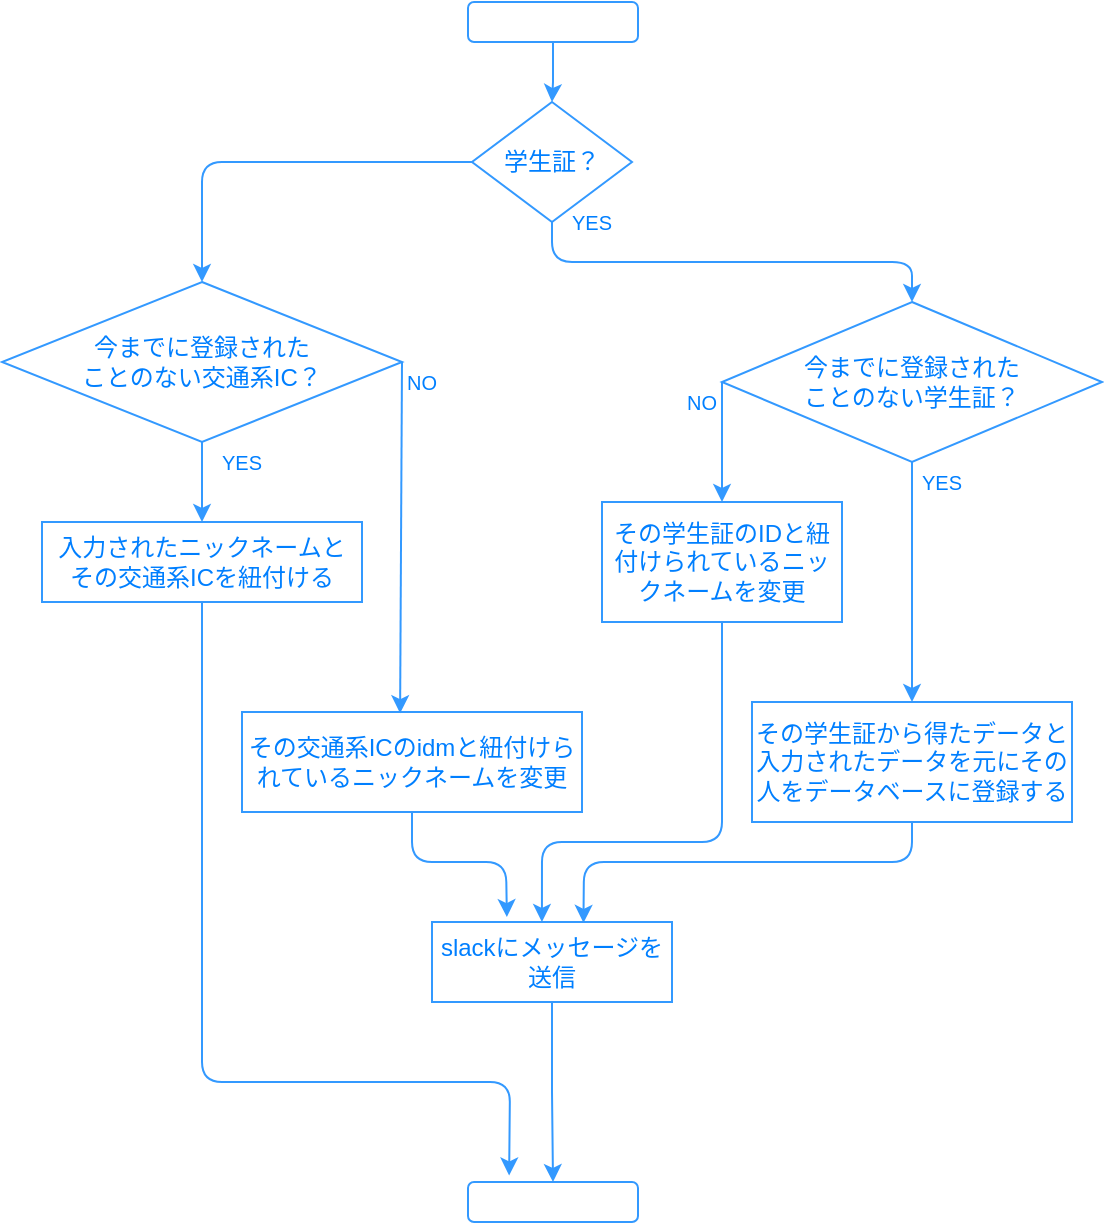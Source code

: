 <mxfile version="13.10.0" type="embed">
    <diagram id="Li21PFZFTUvra_IuUZ19" name="Page-1">
        <mxGraphModel dx="641" dy="491" grid="1" gridSize="10" guides="1" tooltips="1" connect="1" arrows="1" fold="1" page="1" pageScale="1" pageWidth="850" pageHeight="1100" math="0" shadow="0">
            <root>
                <mxCell id="0"/>
                <mxCell id="1" parent="0"/>
                <mxCell id="4" style="edgeStyle=orthogonalEdgeStyle;rounded=0;orthogonalLoop=1;jettySize=auto;html=1;fillColor=none;strokeColor=#3399FF;fontColor=#007FFF;" edge="1" parent="1" source="2" target="3">
                    <mxGeometry relative="1" as="geometry"/>
                </mxCell>
                <mxCell id="2" value="" style="rounded=1;whiteSpace=wrap;html=1;fillColor=none;strokeColor=#3399FF;fontColor=#007FFF;" vertex="1" parent="1">
                    <mxGeometry x="383" y="20" width="85" height="20" as="geometry"/>
                </mxCell>
                <mxCell id="3" value="学生証？" style="rhombus;whiteSpace=wrap;html=1;fillColor=none;strokeColor=#3399FF;fontColor=#007FFF;" vertex="1" parent="1">
                    <mxGeometry x="385" y="70" width="80" height="60" as="geometry"/>
                </mxCell>
                <mxCell id="10" style="edgeStyle=orthogonalEdgeStyle;rounded=0;orthogonalLoop=1;jettySize=auto;html=1;entryX=0.5;entryY=0;entryDx=0;entryDy=0;fillColor=none;strokeColor=#3399FF;fontColor=#007FFF;" edge="1" parent="1" source="5" target="7">
                    <mxGeometry relative="1" as="geometry">
                        <Array as="points">
                            <mxPoint x="510" y="240"/>
                            <mxPoint x="510" y="240"/>
                        </Array>
                    </mxGeometry>
                </mxCell>
                <mxCell id="11" style="edgeStyle=orthogonalEdgeStyle;rounded=0;orthogonalLoop=1;jettySize=auto;html=1;fillColor=none;strokeColor=#3399FF;fontColor=#007FFF;" edge="1" parent="1" source="5" target="6">
                    <mxGeometry relative="1" as="geometry"/>
                </mxCell>
                <mxCell id="5" value="今までに登録された&lt;br&gt;ことのない学生証？" style="rhombus;whiteSpace=wrap;html=1;fillColor=none;strokeColor=#3399FF;fontColor=#007FFF;" vertex="1" parent="1">
                    <mxGeometry x="510" y="170" width="190" height="80" as="geometry"/>
                </mxCell>
                <mxCell id="6" value="その学生証から得たデータと入力されたデータを元にその人をデータベースに登録する" style="rounded=0;whiteSpace=wrap;html=1;fillColor=none;strokeColor=#3399FF;fontColor=#007FFF;" vertex="1" parent="1">
                    <mxGeometry x="525" y="370" width="160" height="60" as="geometry"/>
                </mxCell>
                <mxCell id="7" value="その学生証のIDと紐付けられているニックネームを変更" style="rounded=0;whiteSpace=wrap;html=1;fillColor=none;strokeColor=#3399FF;fontColor=#007FFF;" vertex="1" parent="1">
                    <mxGeometry x="450" y="270" width="120" height="60" as="geometry"/>
                </mxCell>
                <mxCell id="12" style="edgeStyle=orthogonalEdgeStyle;rounded=0;orthogonalLoop=1;jettySize=auto;html=1;entryX=0.465;entryY=0.012;entryDx=0;entryDy=0;entryPerimeter=0;exitX=1;exitY=0.5;exitDx=0;exitDy=0;fillColor=none;strokeColor=#3399FF;fontColor=#007FFF;" edge="1" parent="1" source="8" target="9">
                    <mxGeometry relative="1" as="geometry">
                        <mxPoint x="350" y="350" as="targetPoint"/>
                        <Array as="points">
                            <mxPoint x="349" y="200"/>
                        </Array>
                    </mxGeometry>
                </mxCell>
                <mxCell id="14" style="edgeStyle=orthogonalEdgeStyle;rounded=0;orthogonalLoop=1;jettySize=auto;html=1;entryX=0.5;entryY=0;entryDx=0;entryDy=0;fillColor=none;strokeColor=#3399FF;fontColor=#007FFF;" edge="1" parent="1" source="8" target="13">
                    <mxGeometry relative="1" as="geometry"/>
                </mxCell>
                <mxCell id="8" value="今までに登録された&lt;br&gt;ことのない交通系IC？" style="rhombus;whiteSpace=wrap;html=1;fillColor=none;strokeColor=#3399FF;fontColor=#007FFF;" vertex="1" parent="1">
                    <mxGeometry x="150" y="160" width="200" height="80" as="geometry"/>
                </mxCell>
                <mxCell id="9" value="その交通系ICのidmと紐付けられているニックネームを変更" style="rounded=0;whiteSpace=wrap;html=1;fillColor=none;strokeColor=#3399FF;fontColor=#007FFF;" vertex="1" parent="1">
                    <mxGeometry x="270" y="375" width="170" height="50" as="geometry"/>
                </mxCell>
                <mxCell id="13" value="入力されたニックネームと&lt;br&gt;その交通系ICを紐付ける" style="rounded=0;whiteSpace=wrap;html=1;fillColor=none;strokeColor=#3399FF;fontColor=#007FFF;" vertex="1" parent="1">
                    <mxGeometry x="170" y="280" width="160" height="40" as="geometry"/>
                </mxCell>
                <mxCell id="15" value="" style="endArrow=classic;html=1;exitX=0.5;exitY=1;exitDx=0;exitDy=0;entryX=0.5;entryY=0;entryDx=0;entryDy=0;fillColor=none;strokeColor=#3399FF;fontColor=#007FFF;" edge="1" parent="1" source="3" target="5">
                    <mxGeometry width="50" height="50" relative="1" as="geometry">
                        <mxPoint x="410" y="200" as="sourcePoint"/>
                        <mxPoint x="460" y="150" as="targetPoint"/>
                        <Array as="points">
                            <mxPoint x="425" y="150"/>
                            <mxPoint x="605" y="150"/>
                        </Array>
                    </mxGeometry>
                </mxCell>
                <mxCell id="16" value="" style="endArrow=classic;html=1;exitX=0;exitY=0.5;exitDx=0;exitDy=0;entryX=0.5;entryY=0;entryDx=0;entryDy=0;fillColor=none;strokeColor=#3399FF;fontColor=#007FFF;" edge="1" parent="1" source="3" target="8">
                    <mxGeometry width="50" height="50" relative="1" as="geometry">
                        <mxPoint x="210" y="150" as="sourcePoint"/>
                        <mxPoint x="260" y="100" as="targetPoint"/>
                        <Array as="points">
                            <mxPoint x="250" y="100"/>
                        </Array>
                    </mxGeometry>
                </mxCell>
                <mxCell id="17" value="" style="rounded=1;whiteSpace=wrap;html=1;fillColor=none;strokeColor=#3399FF;fontColor=#007FFF;" vertex="1" parent="1">
                    <mxGeometry x="383" y="610" width="85" height="20" as="geometry"/>
                </mxCell>
                <mxCell id="22" style="edgeStyle=orthogonalEdgeStyle;rounded=0;orthogonalLoop=1;jettySize=auto;html=1;entryX=0.5;entryY=0;entryDx=0;entryDy=0;fillColor=none;strokeColor=#3399FF;fontColor=#007FFF;" edge="1" parent="1" source="18" target="17">
                    <mxGeometry relative="1" as="geometry"/>
                </mxCell>
                <mxCell id="18" value="slackにメッセージを送信" style="rounded=0;whiteSpace=wrap;html=1;fillColor=none;strokeColor=#3399FF;fontColor=#007FFF;" vertex="1" parent="1">
                    <mxGeometry x="365" y="480" width="120" height="40" as="geometry"/>
                </mxCell>
                <mxCell id="19" value="" style="endArrow=classic;html=1;exitX=0.5;exitY=1;exitDx=0;exitDy=0;entryX=0.312;entryY=-0.061;entryDx=0;entryDy=0;entryPerimeter=0;fillColor=none;strokeColor=#3399FF;fontColor=#007FFF;" edge="1" parent="1" source="9" target="18">
                    <mxGeometry width="50" height="50" relative="1" as="geometry">
                        <mxPoint x="260" y="520" as="sourcePoint"/>
                        <mxPoint x="310" y="470" as="targetPoint"/>
                        <Array as="points">
                            <mxPoint x="355" y="450"/>
                            <mxPoint x="402" y="450"/>
                        </Array>
                    </mxGeometry>
                </mxCell>
                <mxCell id="20" value="" style="endArrow=classic;html=1;exitX=0.5;exitY=1;exitDx=0;exitDy=0;entryX=0.458;entryY=0;entryDx=0;entryDy=0;entryPerimeter=0;fillColor=none;strokeColor=#3399FF;fontColor=#007FFF;" edge="1" parent="1" source="7" target="18">
                    <mxGeometry width="50" height="50" relative="1" as="geometry">
                        <mxPoint x="570" y="540" as="sourcePoint"/>
                        <mxPoint x="620" y="490" as="targetPoint"/>
                        <Array as="points">
                            <mxPoint x="510" y="440"/>
                            <mxPoint x="420" y="440"/>
                        </Array>
                    </mxGeometry>
                </mxCell>
                <mxCell id="21" value="" style="endArrow=classic;html=1;exitX=0.5;exitY=1;exitDx=0;exitDy=0;entryX=0.631;entryY=0.011;entryDx=0;entryDy=0;entryPerimeter=0;fillColor=none;strokeColor=#3399FF;fontColor=#007FFF;" edge="1" parent="1" source="6" target="18">
                    <mxGeometry width="50" height="50" relative="1" as="geometry">
                        <mxPoint x="620" y="570" as="sourcePoint"/>
                        <mxPoint x="670" y="520" as="targetPoint"/>
                        <Array as="points">
                            <mxPoint x="605" y="450"/>
                            <mxPoint x="441" y="450"/>
                        </Array>
                    </mxGeometry>
                </mxCell>
                <mxCell id="23" value="" style="endArrow=classic;html=1;exitX=0.5;exitY=1;exitDx=0;exitDy=0;entryX=0.242;entryY=-0.164;entryDx=0;entryDy=0;entryPerimeter=0;fillColor=none;strokeColor=#3399FF;fontColor=#007FFF;" edge="1" parent="1" source="13" target="17">
                    <mxGeometry width="50" height="50" relative="1" as="geometry">
                        <mxPoint x="160" y="500" as="sourcePoint"/>
                        <mxPoint x="210" y="450" as="targetPoint"/>
                        <Array as="points">
                            <mxPoint x="250" y="560"/>
                            <mxPoint x="404" y="560"/>
                        </Array>
                    </mxGeometry>
                </mxCell>
                <mxCell id="24" value="YES" style="text;html=1;strokeColor=none;fillColor=none;align=center;verticalAlign=middle;whiteSpace=wrap;rounded=0;fontColor=#007FFF;fontSize=10;" vertex="1" parent="1">
                    <mxGeometry x="425" y="120" width="40" height="20" as="geometry"/>
                </mxCell>
                <mxCell id="25" value="YES" style="text;html=1;strokeColor=none;fillColor=none;align=center;verticalAlign=middle;whiteSpace=wrap;rounded=0;fontColor=#007FFF;fontSize=10;" vertex="1" parent="1">
                    <mxGeometry x="600" y="250" width="40" height="20" as="geometry"/>
                </mxCell>
                <mxCell id="26" value="YES" style="text;html=1;strokeColor=none;fillColor=none;align=center;verticalAlign=middle;whiteSpace=wrap;rounded=0;fontColor=#007FFF;fontSize=10;" vertex="1" parent="1">
                    <mxGeometry x="250" y="240" width="40" height="20" as="geometry"/>
                </mxCell>
                <mxCell id="27" value="NO" style="text;html=1;strokeColor=none;fillColor=none;align=center;verticalAlign=middle;whiteSpace=wrap;rounded=0;fontColor=#007FFF;fontSize=10;" vertex="1" parent="1">
                    <mxGeometry x="340" y="200" width="40" height="20" as="geometry"/>
                </mxCell>
                <mxCell id="28" value="NO" style="text;html=1;strokeColor=none;fillColor=none;align=center;verticalAlign=middle;whiteSpace=wrap;rounded=0;fontColor=#007FFF;fontSize=10;" vertex="1" parent="1">
                    <mxGeometry x="480" y="210" width="40" height="20" as="geometry"/>
                </mxCell>
            </root>
        </mxGraphModel>
    </diagram>
</mxfile>